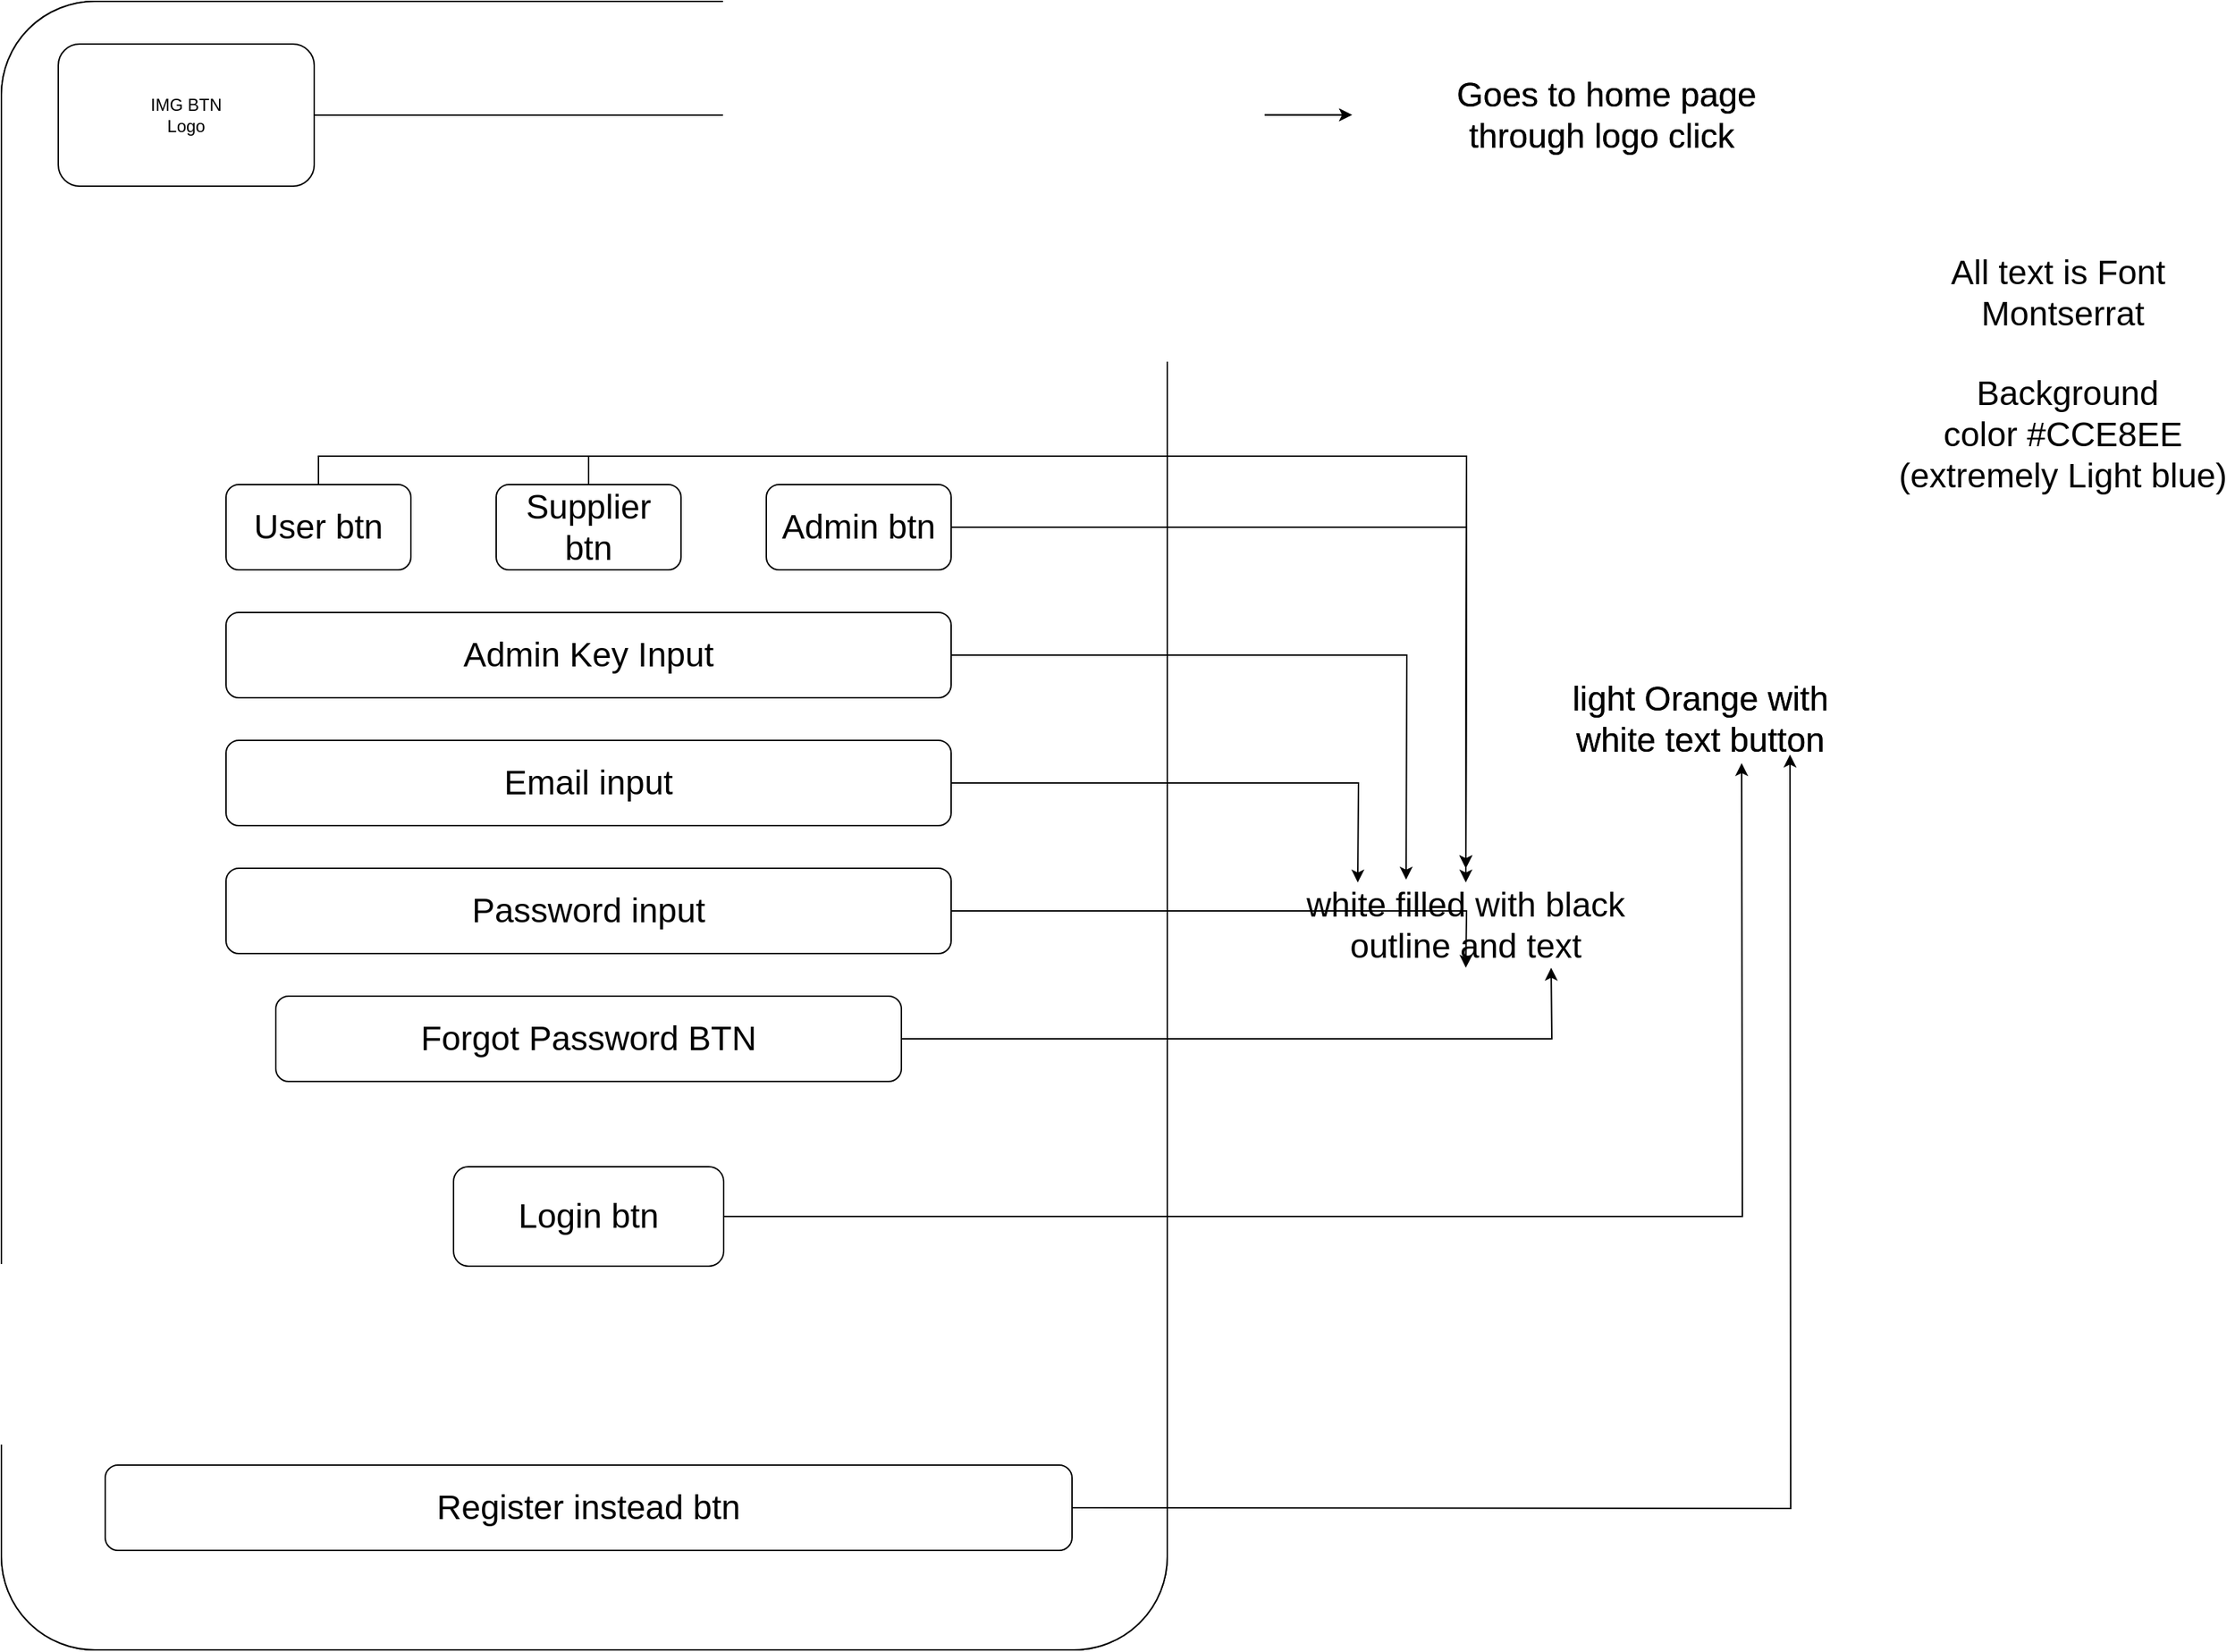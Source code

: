 <mxfile version="24.0.7" type="device">
  <diagram name="Page-1" id="-2MoRC34GebdiVg5hhV4">
    <mxGraphModel dx="2607" dy="1342" grid="1" gridSize="10" guides="1" tooltips="1" connect="1" arrows="1" fold="1" page="1" pageScale="1" pageWidth="827" pageHeight="1169" math="0" shadow="0">
      <root>
        <mxCell id="0" />
        <mxCell id="1" parent="0" />
        <mxCell id="NhB9vmYEDlGxyxcBhZ2g-3" value="" style="rounded=1;whiteSpace=wrap;html=1;arcSize=8;" parent="1" vertex="1">
          <mxGeometry width="820" height="1160" as="geometry" />
        </mxCell>
        <mxCell id="NhB9vmYEDlGxyxcBhZ2g-8" value="Password input" style="rounded=1;whiteSpace=wrap;html=1;fontSize=24;" parent="1" vertex="1">
          <mxGeometry x="40" y="520" width="510" height="60" as="geometry" />
        </mxCell>
        <mxCell id="NhB9vmYEDlGxyxcBhZ2g-10" value="Email input" style="rounded=1;whiteSpace=wrap;html=1;fontSize=24;" parent="1" vertex="1">
          <mxGeometry x="40" y="420" width="510" height="60" as="geometry" />
        </mxCell>
        <mxCell id="NhB9vmYEDlGxyxcBhZ2g-12" value="&lt;font style=&quot;font-size: 24px;&quot;&gt;Login btn&lt;/font&gt;" style="rounded=1;whiteSpace=wrap;html=1;" parent="1" vertex="1">
          <mxGeometry x="600" y="445" width="190" height="120" as="geometry" />
        </mxCell>
        <mxCell id="NhB9vmYEDlGxyxcBhZ2g-13" style="edgeStyle=orthogonalEdgeStyle;rounded=0;orthogonalLoop=1;jettySize=auto;html=1;exitX=1;exitY=0.5;exitDx=0;exitDy=0;" parent="1" source="NhB9vmYEDlGxyxcBhZ2g-14" edge="1">
          <mxGeometry relative="1" as="geometry">
            <mxPoint x="950" y="79.818" as="targetPoint" />
          </mxGeometry>
        </mxCell>
        <mxCell id="NhB9vmYEDlGxyxcBhZ2g-14" value="IMG BTN&lt;div&gt;Logo&lt;/div&gt;" style="rounded=1;whiteSpace=wrap;html=1;" parent="1" vertex="1">
          <mxGeometry x="40" y="30" width="180" height="100" as="geometry" />
        </mxCell>
        <mxCell id="NhB9vmYEDlGxyxcBhZ2g-15" value="&lt;font style=&quot;font-size: 24px;&quot;&gt;Goes to home page through logo click&amp;nbsp;&lt;/font&gt;" style="text;html=1;align=center;verticalAlign=middle;whiteSpace=wrap;rounded=0;" parent="1" vertex="1">
          <mxGeometry x="1019" y="65" width="220" height="30" as="geometry" />
        </mxCell>
        <mxCell id="NhB9vmYEDlGxyxcBhZ2g-17" value="&lt;font style=&quot;font-size: 24px;&quot;&gt;Register btn&lt;/font&gt;" style="rounded=1;whiteSpace=wrap;html=1;" parent="1" vertex="1">
          <mxGeometry x="70" y="800" width="680" height="60" as="geometry" />
        </mxCell>
        <mxCell id="NhB9vmYEDlGxyxcBhZ2g-19" value="Forgot Password BTN" style="rounded=1;whiteSpace=wrap;html=1;fontSize=24;" parent="1" vertex="1">
          <mxGeometry x="75" y="630" width="440" height="60" as="geometry" />
        </mxCell>
        <mxCell id="NhB9vmYEDlGxyxcBhZ2g-20" value="&lt;font style=&quot;font-size: 24px;&quot;&gt;light Orange with white text button&lt;/font&gt;" style="text;strokeColor=none;align=center;fillColor=none;html=1;verticalAlign=middle;whiteSpace=wrap;rounded=0;" parent="1" vertex="1">
          <mxGeometry x="1090" y="490" width="210" height="30" as="geometry" />
        </mxCell>
        <mxCell id="NhB9vmYEDlGxyxcBhZ2g-21" value="User btn" style="rounded=1;whiteSpace=wrap;html=1;fontSize=24;" parent="1" vertex="1">
          <mxGeometry x="40" y="330" width="130" height="60" as="geometry" />
        </mxCell>
        <mxCell id="NhB9vmYEDlGxyxcBhZ2g-22" value="Supplier btn" style="rounded=1;whiteSpace=wrap;html=1;fontSize=24;" parent="1" vertex="1">
          <mxGeometry x="230" y="330" width="130" height="60" as="geometry" />
        </mxCell>
        <mxCell id="NhB9vmYEDlGxyxcBhZ2g-23" value="Admin btn" style="rounded=1;whiteSpace=wrap;html=1;fontSize=24;" parent="1" vertex="1">
          <mxGeometry x="420" y="330" width="130" height="60" as="geometry" />
        </mxCell>
        <mxCell id="xKRlc9DtnFo2qIW4jxW5-3" value="" style="rounded=1;whiteSpace=wrap;html=1;arcSize=8;" parent="1" vertex="1">
          <mxGeometry width="820" height="1160" as="geometry" />
        </mxCell>
        <mxCell id="xKRlc9DtnFo2qIW4jxW5-13" style="edgeStyle=orthogonalEdgeStyle;rounded=0;orthogonalLoop=1;jettySize=auto;html=1;exitX=1;exitY=0.5;exitDx=0;exitDy=0;" parent="1" source="xKRlc9DtnFo2qIW4jxW5-14" edge="1">
          <mxGeometry relative="1" as="geometry">
            <mxPoint x="950" y="79.818" as="targetPoint" />
          </mxGeometry>
        </mxCell>
        <mxCell id="xKRlc9DtnFo2qIW4jxW5-14" value="IMG BTN&lt;div&gt;Logo&lt;/div&gt;" style="rounded=1;whiteSpace=wrap;html=1;" parent="1" vertex="1">
          <mxGeometry x="40" y="30" width="180" height="100" as="geometry" />
        </mxCell>
        <mxCell id="xKRlc9DtnFo2qIW4jxW5-15" value="&lt;font style=&quot;font-size: 24px;&quot;&gt;Goes to home page through logo click&amp;nbsp;&lt;/font&gt;" style="text;html=1;align=center;verticalAlign=middle;whiteSpace=wrap;rounded=0;" parent="1" vertex="1">
          <mxGeometry x="1019" y="65" width="220" height="30" as="geometry" />
        </mxCell>
        <mxCell id="xKRlc9DtnFo2qIW4jxW5-20" value="&lt;font style=&quot;font-size: 24px;&quot;&gt;light Orange with white text button&lt;/font&gt;" style="text;strokeColor=none;align=center;fillColor=none;html=1;verticalAlign=middle;whiteSpace=wrap;rounded=0;" parent="1" vertex="1">
          <mxGeometry x="1090" y="490" width="210" height="30" as="geometry" />
        </mxCell>
        <mxCell id="gr5vaaQZ8PrNDKyyffWc-1" value="&lt;font style=&quot;font-size: 24px;&quot;&gt;Register instead btn&lt;/font&gt;" style="rounded=1;whiteSpace=wrap;html=1;" vertex="1" parent="1">
          <mxGeometry x="73" y="1030" width="680" height="60" as="geometry" />
        </mxCell>
        <mxCell id="gr5vaaQZ8PrNDKyyffWc-3" value="&lt;font style=&quot;font-size: 24px;&quot;&gt;&amp;nbsp;Background color&amp;nbsp;#CCE8EE (extremely Light blue)&lt;/font&gt;" style="text;strokeColor=none;align=center;fillColor=none;html=1;verticalAlign=middle;whiteSpace=wrap;rounded=0;" vertex="1" parent="1">
          <mxGeometry x="1330" y="240" width="240" height="130" as="geometry" />
        </mxCell>
        <mxCell id="gr5vaaQZ8PrNDKyyffWc-4" value="&lt;font style=&quot;font-size: 24px;&quot;&gt;All text is Font&amp;nbsp;&lt;/font&gt;&lt;div&gt;&lt;font style=&quot;&quot;&gt;&lt;font style=&quot;font-size: 24px;&quot;&gt;Montserrat&lt;/font&gt;&lt;br&gt;&lt;/font&gt;&lt;/div&gt;" style="text;strokeColor=none;align=center;fillColor=none;html=1;verticalAlign=middle;whiteSpace=wrap;rounded=0;" vertex="1" parent="1">
          <mxGeometry x="1330" y="160" width="240" height="90" as="geometry" />
        </mxCell>
        <mxCell id="gr5vaaQZ8PrNDKyyffWc-5" value="Email input" style="rounded=1;whiteSpace=wrap;html=1;fontSize=24;" vertex="1" parent="1">
          <mxGeometry x="158" y="520" width="510" height="60" as="geometry" />
        </mxCell>
        <mxCell id="gr5vaaQZ8PrNDKyyffWc-6" value="Admin Key Input" style="rounded=1;whiteSpace=wrap;html=1;fontSize=24;" vertex="1" parent="1">
          <mxGeometry x="158" y="430" width="510" height="60" as="geometry" />
        </mxCell>
        <mxCell id="gr5vaaQZ8PrNDKyyffWc-7" value="&lt;span style=&quot;font-size: 24px;&quot;&gt;Login btn&lt;/span&gt;" style="rounded=1;whiteSpace=wrap;html=1;" vertex="1" parent="1">
          <mxGeometry x="318" y="820" width="190" height="70" as="geometry" />
        </mxCell>
        <mxCell id="gr5vaaQZ8PrNDKyyffWc-8" style="edgeStyle=orthogonalEdgeStyle;rounded=0;orthogonalLoop=1;jettySize=auto;html=1;exitX=1;exitY=0.5;exitDx=0;exitDy=0;entryX=0.75;entryY=1;entryDx=0;entryDy=0;" edge="1" parent="1">
          <mxGeometry relative="1" as="geometry">
            <mxPoint x="1258" y="530" as="targetPoint" />
            <mxPoint x="753" y="1060" as="sourcePoint" />
          </mxGeometry>
        </mxCell>
        <mxCell id="gr5vaaQZ8PrNDKyyffWc-9" style="edgeStyle=orthogonalEdgeStyle;rounded=0;orthogonalLoop=1;jettySize=auto;html=1;exitX=1;exitY=0.5;exitDx=0;exitDy=0;entryX=0.75;entryY=1;entryDx=0;entryDy=0;" edge="1" parent="1" source="gr5vaaQZ8PrNDKyyffWc-10">
          <mxGeometry relative="1" as="geometry">
            <mxPoint x="1090" y="680" as="targetPoint" />
          </mxGeometry>
        </mxCell>
        <mxCell id="gr5vaaQZ8PrNDKyyffWc-10" value="Forgot Password BTN" style="rounded=1;whiteSpace=wrap;html=1;fontSize=24;" vertex="1" parent="1">
          <mxGeometry x="193" y="700" width="440" height="60" as="geometry" />
        </mxCell>
        <mxCell id="gr5vaaQZ8PrNDKyyffWc-11" style="edgeStyle=orthogonalEdgeStyle;rounded=0;orthogonalLoop=1;jettySize=auto;html=1;exitX=0.5;exitY=0;exitDx=0;exitDy=0;" edge="1" parent="1" source="gr5vaaQZ8PrNDKyyffWc-12">
          <mxGeometry relative="1" as="geometry">
            <mxPoint x="1030" y="610" as="targetPoint" />
          </mxGeometry>
        </mxCell>
        <mxCell id="gr5vaaQZ8PrNDKyyffWc-12" value="User btn" style="rounded=1;whiteSpace=wrap;html=1;fontSize=24;" vertex="1" parent="1">
          <mxGeometry x="158" y="340" width="130" height="60" as="geometry" />
        </mxCell>
        <mxCell id="gr5vaaQZ8PrNDKyyffWc-13" style="edgeStyle=orthogonalEdgeStyle;rounded=0;orthogonalLoop=1;jettySize=auto;html=1;exitX=0.5;exitY=0;exitDx=0;exitDy=0;" edge="1" parent="1" source="gr5vaaQZ8PrNDKyyffWc-14">
          <mxGeometry relative="1" as="geometry">
            <mxPoint x="1030" y="610" as="targetPoint" />
          </mxGeometry>
        </mxCell>
        <mxCell id="gr5vaaQZ8PrNDKyyffWc-14" value="Supplier btn" style="rounded=1;whiteSpace=wrap;html=1;fontSize=24;" vertex="1" parent="1">
          <mxGeometry x="348" y="340" width="130" height="60" as="geometry" />
        </mxCell>
        <mxCell id="gr5vaaQZ8PrNDKyyffWc-15" style="edgeStyle=orthogonalEdgeStyle;rounded=0;orthogonalLoop=1;jettySize=auto;html=1;exitX=1;exitY=0.5;exitDx=0;exitDy=0;" edge="1" parent="1" source="gr5vaaQZ8PrNDKyyffWc-16">
          <mxGeometry relative="1" as="geometry">
            <mxPoint x="1030" y="620" as="targetPoint" />
          </mxGeometry>
        </mxCell>
        <mxCell id="gr5vaaQZ8PrNDKyyffWc-16" value="Admin btn" style="rounded=1;whiteSpace=wrap;html=1;fontSize=24;" vertex="1" parent="1">
          <mxGeometry x="538" y="340" width="130" height="60" as="geometry" />
        </mxCell>
        <mxCell id="gr5vaaQZ8PrNDKyyffWc-17" style="edgeStyle=orthogonalEdgeStyle;rounded=0;orthogonalLoop=1;jettySize=auto;html=1;exitX=1;exitY=0.5;exitDx=0;exitDy=0;entryX=0.5;entryY=1;entryDx=0;entryDy=0;" edge="1" parent="1" source="gr5vaaQZ8PrNDKyyffWc-18">
          <mxGeometry relative="1" as="geometry">
            <mxPoint x="1030" y="680" as="targetPoint" />
          </mxGeometry>
        </mxCell>
        <mxCell id="gr5vaaQZ8PrNDKyyffWc-18" value="Password input" style="rounded=1;whiteSpace=wrap;html=1;fontSize=24;" vertex="1" parent="1">
          <mxGeometry x="158" y="610" width="510" height="60" as="geometry" />
        </mxCell>
        <mxCell id="gr5vaaQZ8PrNDKyyffWc-19" style="edgeStyle=orthogonalEdgeStyle;rounded=0;orthogonalLoop=1;jettySize=auto;html=1;exitX=1;exitY=0.5;exitDx=0;exitDy=0;entryX=0.59;entryY=1.2;entryDx=0;entryDy=0;entryPerimeter=0;" edge="1" parent="1" source="gr5vaaQZ8PrNDKyyffWc-7">
          <mxGeometry relative="1" as="geometry">
            <mxPoint x="1224" y="536" as="targetPoint" />
          </mxGeometry>
        </mxCell>
        <mxCell id="gr5vaaQZ8PrNDKyyffWc-20" style="edgeStyle=orthogonalEdgeStyle;rounded=0;orthogonalLoop=1;jettySize=auto;html=1;exitX=1;exitY=0.5;exitDx=0;exitDy=0;entryX=0.183;entryY=0;entryDx=0;entryDy=0;entryPerimeter=0;" edge="1" parent="1" source="gr5vaaQZ8PrNDKyyffWc-5">
          <mxGeometry relative="1" as="geometry">
            <mxPoint x="954" y="620" as="targetPoint" />
          </mxGeometry>
        </mxCell>
        <mxCell id="gr5vaaQZ8PrNDKyyffWc-21" style="edgeStyle=orthogonalEdgeStyle;rounded=0;orthogonalLoop=1;jettySize=auto;html=1;exitX=1;exitY=0.5;exitDx=0;exitDy=0;entryX=0.325;entryY=-0.033;entryDx=0;entryDy=0;entryPerimeter=0;" edge="1" parent="1" source="gr5vaaQZ8PrNDKyyffWc-6">
          <mxGeometry relative="1" as="geometry">
            <mxPoint x="988" y="618" as="targetPoint" />
          </mxGeometry>
        </mxCell>
        <mxCell id="gr5vaaQZ8PrNDKyyffWc-22" value="&lt;font style=&quot;font-size: 24px;&quot;&gt;white filled with black outline and text&lt;/font&gt;" style="text;strokeColor=none;align=center;fillColor=none;html=1;verticalAlign=middle;whiteSpace=wrap;rounded=0;" vertex="1" parent="1">
          <mxGeometry x="910" y="620" width="240" height="60" as="geometry" />
        </mxCell>
      </root>
    </mxGraphModel>
  </diagram>
</mxfile>
